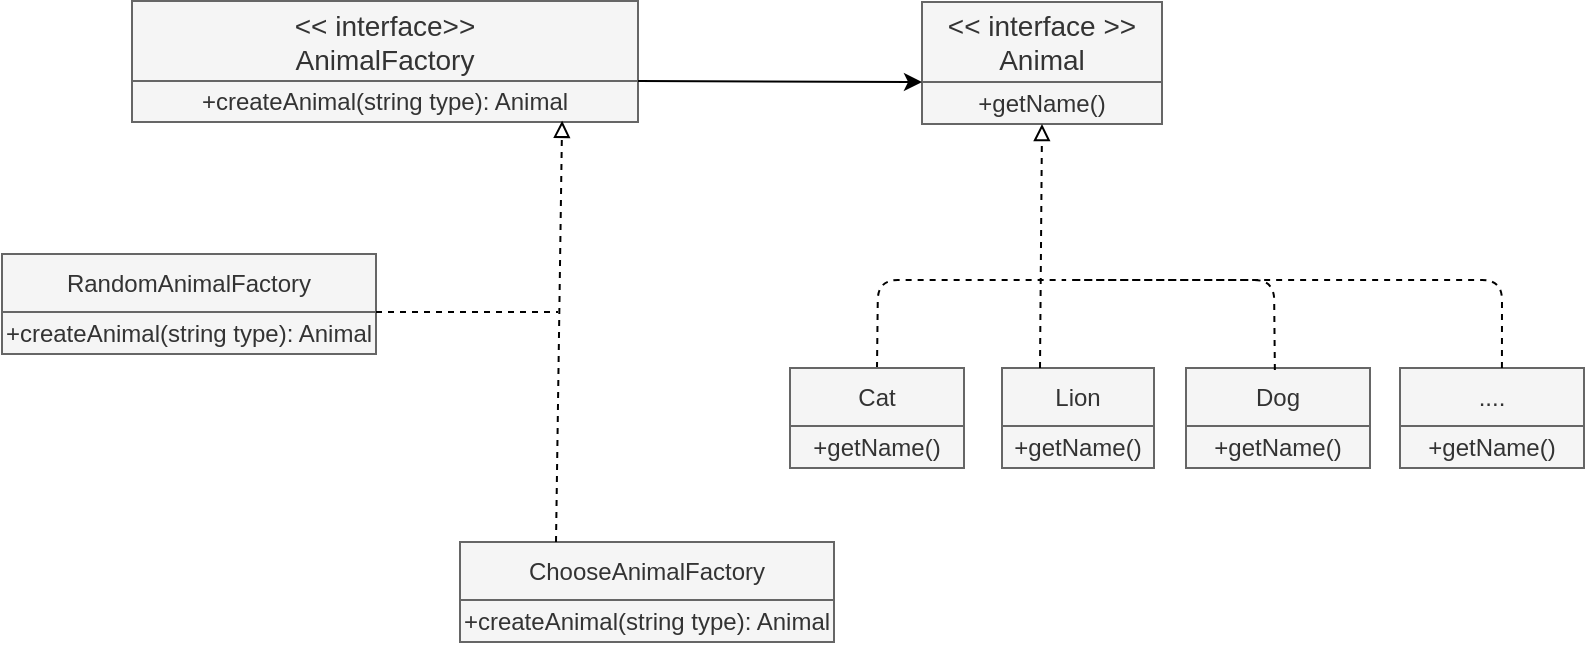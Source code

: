<mxfile version="13.6.10" type="github">
  <diagram id="SIKrK5eI--MtJMHvcvKw" name="Page-1">
    <mxGraphModel dx="1426" dy="723" grid="0" gridSize="10" guides="1" tooltips="1" connect="1" arrows="1" fold="1" page="1" pageScale="1" pageWidth="827" pageHeight="1169" math="0" shadow="0">
      <root>
        <mxCell id="0" />
        <mxCell id="1" parent="0" />
        <mxCell id="ceYIHfMtp4r3eAE6aNUn-2" value="&lt;font style=&quot;font-size: 14px&quot;&gt;&amp;lt;&amp;lt; interface &amp;gt;&amp;gt;&lt;br&gt;Animal&lt;/font&gt;" style="rounded=0;whiteSpace=wrap;html=1;fillColor=#f5f5f5;strokeColor=#666666;fontColor=#333333;" parent="1" vertex="1">
          <mxGeometry x="481" y="424" width="120" height="40" as="geometry" />
        </mxCell>
        <mxCell id="ceYIHfMtp4r3eAE6aNUn-5" value="" style="endArrow=none;html=1;rounded=1;dashed=1;endFill=0;exitX=0.5;exitY=0;exitDx=0;exitDy=0;jumpStyle=none;startSize=10;fontSize=11;labelBorderColor=none;" parent="1" source="ceYIHfMtp4r3eAE6aNUn-7" edge="1">
          <mxGeometry width="50" height="50" relative="1" as="geometry">
            <mxPoint x="442" y="524" as="sourcePoint" />
            <mxPoint x="553" y="563" as="targetPoint" />
            <Array as="points">
              <mxPoint x="459" y="563" />
              <mxPoint x="553" y="563" />
            </Array>
          </mxGeometry>
        </mxCell>
        <mxCell id="ceYIHfMtp4r3eAE6aNUn-7" value="Cat" style="rounded=0;whiteSpace=wrap;html=1;fillColor=#f5f5f5;strokeColor=#666666;fontColor=#333333;" parent="1" vertex="1">
          <mxGeometry x="415" y="607" width="87" height="29" as="geometry" />
        </mxCell>
        <mxCell id="ceYIHfMtp4r3eAE6aNUn-8" value="+getName()" style="rounded=0;whiteSpace=wrap;html=1;fillColor=#f5f5f5;strokeColor=#666666;fontColor=#333333;" parent="1" vertex="1">
          <mxGeometry x="481" y="464" width="120" height="21" as="geometry" />
        </mxCell>
        <mxCell id="ceYIHfMtp4r3eAE6aNUn-10" value="+getName()" style="rounded=0;whiteSpace=wrap;html=1;fillColor=#f5f5f5;strokeColor=#666666;fontColor=#333333;" parent="1" vertex="1">
          <mxGeometry x="415" y="636" width="87" height="21" as="geometry" />
        </mxCell>
        <mxCell id="ceYIHfMtp4r3eAE6aNUn-11" value="Lion" style="rounded=0;whiteSpace=wrap;html=1;fillColor=#f5f5f5;strokeColor=#666666;fontColor=#333333;" parent="1" vertex="1">
          <mxGeometry x="521" y="607" width="76" height="29" as="geometry" />
        </mxCell>
        <mxCell id="ceYIHfMtp4r3eAE6aNUn-12" value="+getName()" style="rounded=0;whiteSpace=wrap;html=1;fillColor=#f5f5f5;strokeColor=#666666;fontColor=#333333;" parent="1" vertex="1">
          <mxGeometry x="521" y="636" width="76" height="21" as="geometry" />
        </mxCell>
        <mxCell id="ceYIHfMtp4r3eAE6aNUn-13" value="" style="endArrow=block;html=1;rounded=1;dashed=1;endFill=0;jumpStyle=none;startSize=10;exitX=0.25;exitY=0;exitDx=0;exitDy=0;entryX=0.5;entryY=1;entryDx=0;entryDy=0;" parent="1" source="ceYIHfMtp4r3eAE6aNUn-11" target="ceYIHfMtp4r3eAE6aNUn-8" edge="1">
          <mxGeometry width="50" height="50" relative="1" as="geometry">
            <mxPoint x="592" y="601" as="sourcePoint" />
            <mxPoint x="587" y="507" as="targetPoint" />
          </mxGeometry>
        </mxCell>
        <mxCell id="ceYIHfMtp4r3eAE6aNUn-14" value="Dog" style="rounded=0;whiteSpace=wrap;html=1;fillColor=#f5f5f5;strokeColor=#666666;fontColor=#333333;" parent="1" vertex="1">
          <mxGeometry x="613" y="607" width="92" height="29" as="geometry" />
        </mxCell>
        <mxCell id="ceYIHfMtp4r3eAE6aNUn-15" value="+getName()" style="rounded=0;whiteSpace=wrap;html=1;fillColor=#f5f5f5;strokeColor=#666666;fontColor=#333333;" parent="1" vertex="1">
          <mxGeometry x="613" y="636" width="92" height="21" as="geometry" />
        </mxCell>
        <mxCell id="ceYIHfMtp4r3eAE6aNUn-16" value="" style="endArrow=none;html=1;rounded=1;dashed=1;endFill=0;jumpStyle=none;startSize=10;exitX=0.483;exitY=0.034;exitDx=0;exitDy=0;exitPerimeter=0;" parent="1" source="ceYIHfMtp4r3eAE6aNUn-14" edge="1">
          <mxGeometry width="50" height="50" relative="1" as="geometry">
            <mxPoint x="746" y="603" as="sourcePoint" />
            <mxPoint x="555" y="563" as="targetPoint" />
            <Array as="points">
              <mxPoint x="657" y="563" />
              <mxPoint x="555" y="563" />
            </Array>
          </mxGeometry>
        </mxCell>
        <mxCell id="ceYIHfMtp4r3eAE6aNUn-17" value="&lt;font style=&quot;font-size: 14px&quot;&gt;&amp;lt;&amp;lt; interface&amp;gt;&amp;gt;&lt;br&gt;AnimalFactory&lt;/font&gt;" style="rounded=0;whiteSpace=wrap;html=1;fillColor=#f5f5f5;strokeColor=#666666;fontColor=#333333;" parent="1" vertex="1">
          <mxGeometry x="86" y="423.5" width="253" height="40" as="geometry" />
        </mxCell>
        <mxCell id="ceYIHfMtp4r3eAE6aNUn-18" value="+createAnimal(string type): Animal" style="rounded=0;whiteSpace=wrap;html=1;fillColor=#f5f5f5;strokeColor=#666666;fontColor=#333333;" parent="1" vertex="1">
          <mxGeometry x="86" y="463.5" width="253" height="20.5" as="geometry" />
        </mxCell>
        <mxCell id="ceYIHfMtp4r3eAE6aNUn-19" value="...." style="rounded=0;whiteSpace=wrap;html=1;fillColor=#f5f5f5;strokeColor=#666666;fontColor=#333333;" parent="1" vertex="1">
          <mxGeometry x="720" y="607" width="92" height="29" as="geometry" />
        </mxCell>
        <mxCell id="ceYIHfMtp4r3eAE6aNUn-20" value="+getName()" style="rounded=0;whiteSpace=wrap;html=1;fillColor=#f5f5f5;strokeColor=#666666;fontColor=#333333;" parent="1" vertex="1">
          <mxGeometry x="720" y="636" width="92" height="21" as="geometry" />
        </mxCell>
        <mxCell id="ceYIHfMtp4r3eAE6aNUn-22" value="" style="endArrow=classic;html=1;strokeWidth=1;fontSize=11;exitX=1;exitY=1;exitDx=0;exitDy=0;entryX=0;entryY=0;entryDx=0;entryDy=0;" parent="1" source="ceYIHfMtp4r3eAE6aNUn-17" target="ceYIHfMtp4r3eAE6aNUn-8" edge="1">
          <mxGeometry width="50" height="50" relative="1" as="geometry">
            <mxPoint x="441" y="544" as="sourcePoint" />
            <mxPoint x="491" y="494" as="targetPoint" />
          </mxGeometry>
        </mxCell>
        <mxCell id="ceYIHfMtp4r3eAE6aNUn-24" value="" style="endArrow=none;dashed=1;html=1;fontSize=11;exitX=0.554;exitY=-0.002;exitDx=0;exitDy=0;exitPerimeter=0;startSize=10;endFill=0;" parent="1" source="ceYIHfMtp4r3eAE6aNUn-19" edge="1">
          <mxGeometry width="50" height="50" relative="1" as="geometry">
            <mxPoint x="409" y="597" as="sourcePoint" />
            <mxPoint x="552" y="563" as="targetPoint" />
            <Array as="points">
              <mxPoint x="771" y="563" />
            </Array>
          </mxGeometry>
        </mxCell>
        <mxCell id="ceYIHfMtp4r3eAE6aNUn-26" value="RandomAnimalFactory" style="rounded=0;whiteSpace=wrap;html=1;fillColor=#f5f5f5;strokeColor=#666666;fontColor=#333333;" parent="1" vertex="1">
          <mxGeometry x="21" y="550" width="187" height="29" as="geometry" />
        </mxCell>
        <mxCell id="ceYIHfMtp4r3eAE6aNUn-27" value="+createAnimal(string type): Animal" style="rounded=0;whiteSpace=wrap;html=1;fillColor=#f5f5f5;strokeColor=#666666;fontColor=#333333;" parent="1" vertex="1">
          <mxGeometry x="21" y="579" width="187" height="21" as="geometry" />
        </mxCell>
        <mxCell id="ceYIHfMtp4r3eAE6aNUn-30" value="ChooseAnimalFactory" style="rounded=0;whiteSpace=wrap;html=1;fillColor=#f5f5f5;strokeColor=#666666;fontColor=#333333;" parent="1" vertex="1">
          <mxGeometry x="250" y="694" width="187" height="29" as="geometry" />
        </mxCell>
        <mxCell id="ceYIHfMtp4r3eAE6aNUn-35" value="+createAnimal(string type): Animal" style="rounded=0;whiteSpace=wrap;html=1;fillColor=#f5f5f5;strokeColor=#666666;fontColor=#333333;" parent="1" vertex="1">
          <mxGeometry x="250" y="723" width="187" height="21" as="geometry" />
        </mxCell>
        <mxCell id="ceYIHfMtp4r3eAE6aNUn-36" value="" style="endArrow=block;html=1;rounded=1;dashed=1;endFill=0;jumpStyle=none;startSize=10;exitX=0.25;exitY=0;exitDx=0;exitDy=0;entryX=0.85;entryY=0.97;entryDx=0;entryDy=0;entryPerimeter=0;" parent="1" target="ceYIHfMtp4r3eAE6aNUn-18" edge="1">
          <mxGeometry width="50" height="50" relative="1" as="geometry">
            <mxPoint x="298" y="694" as="sourcePoint" />
            <mxPoint x="299.0" y="572" as="targetPoint" />
          </mxGeometry>
        </mxCell>
        <mxCell id="ceYIHfMtp4r3eAE6aNUn-39" value="" style="endArrow=none;dashed=1;html=1;fontSize=11;exitX=1;exitY=1;exitDx=0;exitDy=0;endFill=0;startSize=10;" parent="1" source="ceYIHfMtp4r3eAE6aNUn-26" edge="1">
          <mxGeometry width="50" height="50" relative="1" as="geometry">
            <mxPoint x="301" y="586" as="sourcePoint" />
            <mxPoint x="299" y="579" as="targetPoint" />
          </mxGeometry>
        </mxCell>
      </root>
    </mxGraphModel>
  </diagram>
</mxfile>
